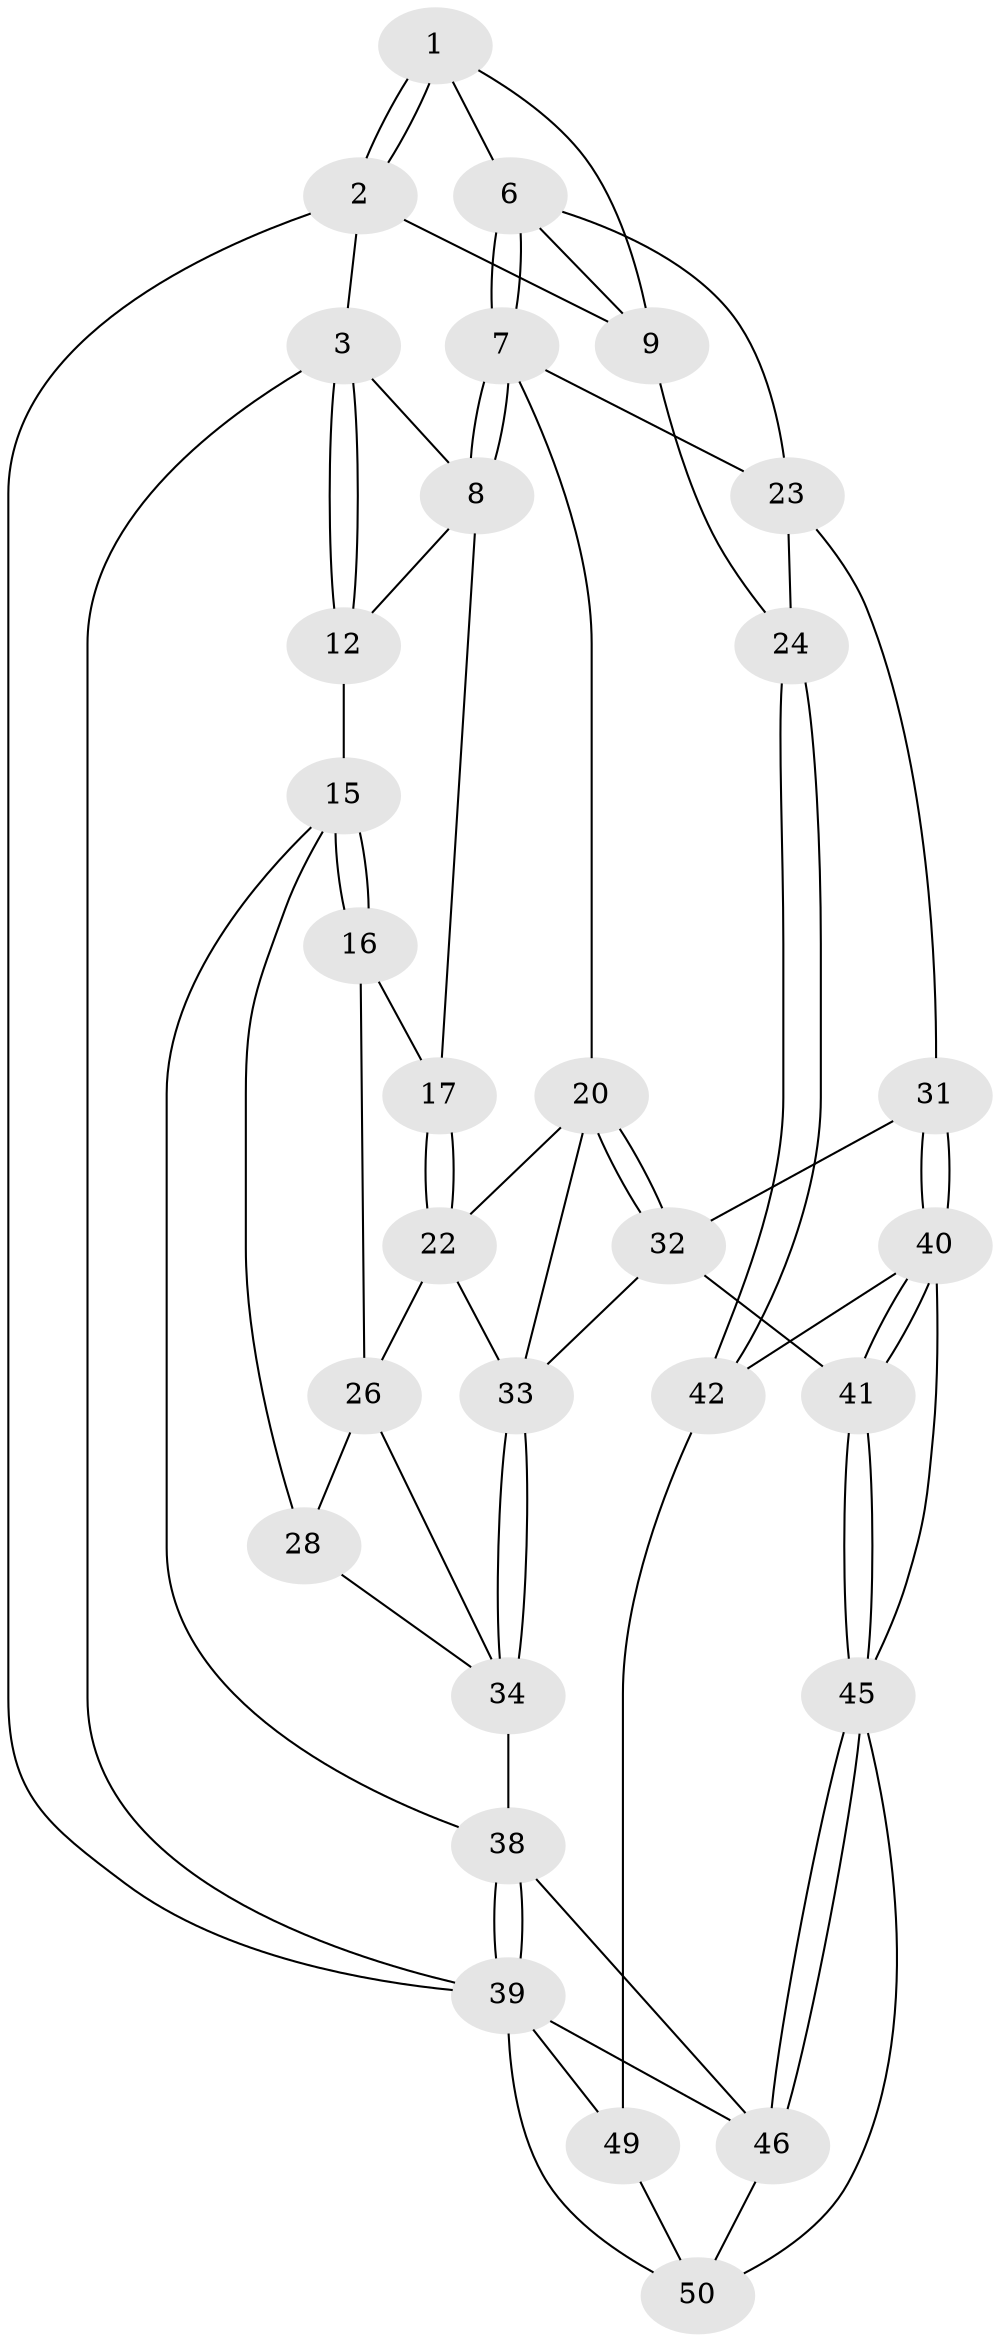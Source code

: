 // original degree distribution, {3: 0.05555555555555555, 6: 0.25925925925925924, 4: 0.25925925925925924, 5: 0.42592592592592593}
// Generated by graph-tools (version 1.1) at 2025/42/03/06/25 10:42:31]
// undirected, 30 vertices, 70 edges
graph export_dot {
graph [start="1"]
  node [color=gray90,style=filled];
  1 [pos="+0.5774820248189229+0",super="+5"];
  2 [pos="+1+0"];
  3 [pos="+0+0",super="+4"];
  6 [pos="+0.7834476399922732+0.3152980556473514",super="+11"];
  7 [pos="+0.6797831173907757+0.38251655115107996",super="+19"];
  8 [pos="+0.4530284639162816+0.14894926632280528",super="+14"];
  9 [pos="+1+0.18775041925415265",super="+10"];
  12 [pos="+0+0",super="+13"];
  15 [pos="+0+0.4182263451983535",super="+29"];
  16 [pos="+0.06093358249869028+0.3492667535156963",super="+18"];
  17 [pos="+0.3525702587117452+0.26273952801884154"];
  20 [pos="+0.6611353339041947+0.533432830367643",super="+21"];
  22 [pos="+0.4083098601661947+0.4433186597815371",super="+30"];
  23 [pos="+0.9108351624818085+0.4548079636347584",super="+25"];
  24 [pos="+1+0.6679840617628546"];
  26 [pos="+0.21256270590485124+0.47816979695580153",super="+27"];
  28 [pos="+0+0.5830461024904503"];
  31 [pos="+0.7601045820898092+0.6156475305475473"];
  32 [pos="+0.6776471669574196+0.5611906108051561",super="+37"];
  33 [pos="+0.3213414077199018+0.6987332086564956",super="+36"];
  34 [pos="+0.2907727947160149+0.7513472779098583",super="+35"];
  38 [pos="+0+1",super="+47"];
  39 [pos="+0+1",super="+51"];
  40 [pos="+0.7545087190495154+0.7076837801235152",super="+44"];
  41 [pos="+0.5484038463870938+0.812599221718349"];
  42 [pos="+1+0.7511956293402716",super="+43"];
  45 [pos="+0.5095735514320994+0.9157529919534975",super="+48"];
  46 [pos="+0.4545628868362763+0.9680785315139702",super="+54"];
  49 [pos="+0.8126428056712093+0.9080326465291966",super="+52"];
  50 [pos="+0.7928375583237302+0.9114973963019862",super="+53"];
  1 -- 2;
  1 -- 2;
  1 -- 9;
  1 -- 6;
  2 -- 3;
  2 -- 9;
  2 -- 39;
  3 -- 12;
  3 -- 12;
  3 -- 39;
  3 -- 8;
  6 -- 7;
  6 -- 7;
  6 -- 9;
  6 -- 23;
  7 -- 8;
  7 -- 8;
  7 -- 20;
  7 -- 23;
  8 -- 17;
  8 -- 12;
  9 -- 24;
  12 -- 15;
  15 -- 16;
  15 -- 16;
  15 -- 28;
  15 -- 38;
  16 -- 17;
  16 -- 26;
  17 -- 22;
  17 -- 22;
  20 -- 32;
  20 -- 32;
  20 -- 33;
  20 -- 22;
  22 -- 33;
  22 -- 26;
  23 -- 24;
  23 -- 31;
  24 -- 42;
  24 -- 42;
  26 -- 34;
  26 -- 28;
  28 -- 34;
  31 -- 32;
  31 -- 40;
  31 -- 40;
  32 -- 33;
  32 -- 41;
  33 -- 34;
  33 -- 34;
  34 -- 38;
  38 -- 39;
  38 -- 39;
  38 -- 46;
  39 -- 50;
  39 -- 46;
  39 -- 49;
  40 -- 41;
  40 -- 41;
  40 -- 42;
  40 -- 45;
  41 -- 45;
  41 -- 45;
  42 -- 49 [weight=2];
  45 -- 46;
  45 -- 46;
  45 -- 50;
  46 -- 50;
  49 -- 50;
}

